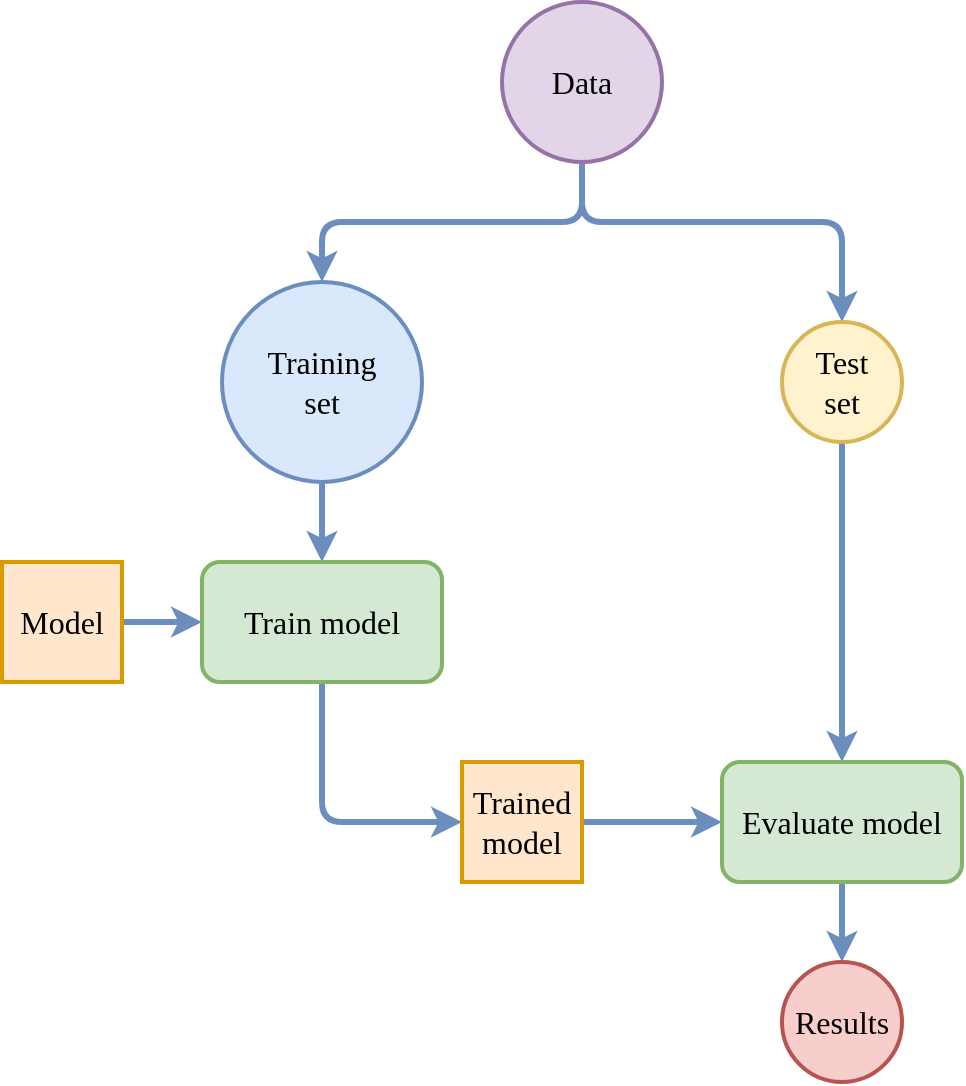 <mxfile version="20.7.4" type="device"><diagram id="0YbIfkj7IchbiII1u5Qz" name="Page-1"><mxGraphModel dx="2042" dy="1164" grid="1" gridSize="10" guides="1" tooltips="1" connect="1" arrows="1" fold="1" page="1" pageScale="1" pageWidth="1169" pageHeight="827" math="0" shadow="0"><root><mxCell id="0"/><mxCell id="1" parent="0"/><mxCell id="sjgbJMa6muoaLBl4-nny-6" style="edgeStyle=orthogonalEdgeStyle;rounded=1;orthogonalLoop=1;jettySize=auto;html=1;entryX=0.5;entryY=0;entryDx=0;entryDy=0;fontFamily=Calibri;fontSize=16;strokeWidth=3;fillColor=#dae8fc;strokeColor=#6c8ebf;" edge="1" parent="1" source="sjgbJMa6muoaLBl4-nny-1" target="sjgbJMa6muoaLBl4-nny-2"><mxGeometry relative="1" as="geometry"><Array as="points"><mxPoint x="320" y="150"/><mxPoint x="190" y="150"/></Array></mxGeometry></mxCell><mxCell id="sjgbJMa6muoaLBl4-nny-7" style="edgeStyle=orthogonalEdgeStyle;rounded=1;orthogonalLoop=1;jettySize=auto;html=1;entryX=0.5;entryY=0;entryDx=0;entryDy=0;fontFamily=Calibri;fontSize=16;fillColor=#dae8fc;strokeColor=#6c8ebf;strokeWidth=3;" edge="1" parent="1" source="sjgbJMa6muoaLBl4-nny-1" target="sjgbJMa6muoaLBl4-nny-3"><mxGeometry relative="1" as="geometry"><Array as="points"><mxPoint x="320" y="150"/><mxPoint x="450" y="150"/></Array></mxGeometry></mxCell><mxCell id="sjgbJMa6muoaLBl4-nny-1" value="Data" style="ellipse;whiteSpace=wrap;html=1;aspect=fixed;fillStyle=auto;fillColor=#e1d5e7;strokeColor=#9673a6;fontFamily=Calibri;fontSize=16;strokeWidth=2;" vertex="1" parent="1"><mxGeometry x="280" y="40" width="80" height="80" as="geometry"/></mxCell><mxCell id="sjgbJMa6muoaLBl4-nny-9" style="edgeStyle=orthogonalEdgeStyle;rounded=1;orthogonalLoop=1;jettySize=auto;html=1;entryX=0.5;entryY=0;entryDx=0;entryDy=0;strokeWidth=3;fontFamily=Calibri;fontSize=16;fillColor=#dae8fc;strokeColor=#6c8ebf;" edge="1" parent="1" source="sjgbJMa6muoaLBl4-nny-2" target="sjgbJMa6muoaLBl4-nny-4"><mxGeometry relative="1" as="geometry"/></mxCell><mxCell id="sjgbJMa6muoaLBl4-nny-2" value="Training&lt;br&gt;set" style="ellipse;whiteSpace=wrap;html=1;aspect=fixed;fillStyle=auto;fillColor=#dae8fc;strokeColor=#6c8ebf;fontFamily=Calibri;fontSize=16;strokeWidth=2;" vertex="1" parent="1"><mxGeometry x="140" y="180" width="100" height="100" as="geometry"/></mxCell><mxCell id="sjgbJMa6muoaLBl4-nny-13" style="edgeStyle=orthogonalEdgeStyle;rounded=1;orthogonalLoop=1;jettySize=auto;html=1;entryX=0.5;entryY=0;entryDx=0;entryDy=0;strokeWidth=3;fontFamily=Calibri;fontSize=16;fillColor=#dae8fc;strokeColor=#6c8ebf;" edge="1" parent="1" source="sjgbJMa6muoaLBl4-nny-3" target="sjgbJMa6muoaLBl4-nny-14"><mxGeometry relative="1" as="geometry"><Array as="points"/></mxGeometry></mxCell><mxCell id="sjgbJMa6muoaLBl4-nny-3" value="Test&lt;br&gt;set" style="ellipse;whiteSpace=wrap;html=1;aspect=fixed;fillStyle=auto;fillColor=#fff2cc;strokeColor=#d6b656;fontFamily=Calibri;fontSize=16;strokeWidth=2;" vertex="1" parent="1"><mxGeometry x="420" y="200" width="60" height="60" as="geometry"/></mxCell><mxCell id="sjgbJMa6muoaLBl4-nny-12" style="edgeStyle=orthogonalEdgeStyle;rounded=1;orthogonalLoop=1;jettySize=auto;html=1;entryX=0;entryY=0.5;entryDx=0;entryDy=0;strokeWidth=3;fontFamily=Calibri;fontSize=16;fillColor=#dae8fc;strokeColor=#6c8ebf;" edge="1" parent="1" source="sjgbJMa6muoaLBl4-nny-4" target="sjgbJMa6muoaLBl4-nny-11"><mxGeometry relative="1" as="geometry"><Array as="points"><mxPoint x="190" y="450"/></Array></mxGeometry></mxCell><mxCell id="sjgbJMa6muoaLBl4-nny-4" value="Train model" style="rounded=1;whiteSpace=wrap;html=1;fillStyle=auto;fontFamily=Calibri;fontSize=16;fillColor=#d5e8d4;strokeColor=#82b366;strokeWidth=2;" vertex="1" parent="1"><mxGeometry x="130" y="320" width="120" height="60" as="geometry"/></mxCell><mxCell id="sjgbJMa6muoaLBl4-nny-10" style="edgeStyle=orthogonalEdgeStyle;rounded=1;orthogonalLoop=1;jettySize=auto;html=1;entryX=0;entryY=0.5;entryDx=0;entryDy=0;strokeWidth=3;fontFamily=Calibri;fontSize=16;fillColor=#dae8fc;strokeColor=#6c8ebf;" edge="1" parent="1" source="sjgbJMa6muoaLBl4-nny-8" target="sjgbJMa6muoaLBl4-nny-4"><mxGeometry relative="1" as="geometry"/></mxCell><mxCell id="sjgbJMa6muoaLBl4-nny-8" value="Model" style="rounded=0;whiteSpace=wrap;html=1;fillStyle=auto;strokeWidth=2;fontFamily=Calibri;fontSize=16;fillColor=#ffe6cc;strokeColor=#d79b00;" vertex="1" parent="1"><mxGeometry x="30" y="320" width="60" height="60" as="geometry"/></mxCell><mxCell id="sjgbJMa6muoaLBl4-nny-15" style="edgeStyle=orthogonalEdgeStyle;rounded=1;orthogonalLoop=1;jettySize=auto;html=1;entryX=0;entryY=0.5;entryDx=0;entryDy=0;strokeWidth=3;fontFamily=Calibri;fontSize=16;fillColor=#dae8fc;strokeColor=#6c8ebf;" edge="1" parent="1" source="sjgbJMa6muoaLBl4-nny-11" target="sjgbJMa6muoaLBl4-nny-14"><mxGeometry relative="1" as="geometry"/></mxCell><mxCell id="sjgbJMa6muoaLBl4-nny-11" value="Trained&lt;br&gt;model" style="rounded=0;whiteSpace=wrap;html=1;fillStyle=auto;strokeWidth=2;fontFamily=Calibri;fontSize=16;fillColor=#ffe6cc;strokeColor=#d79b00;" vertex="1" parent="1"><mxGeometry x="260" y="420" width="60" height="60" as="geometry"/></mxCell><mxCell id="sjgbJMa6muoaLBl4-nny-17" style="edgeStyle=orthogonalEdgeStyle;rounded=1;orthogonalLoop=1;jettySize=auto;html=1;entryX=0.5;entryY=0;entryDx=0;entryDy=0;strokeWidth=3;fontFamily=Calibri;fontSize=16;fillColor=#dae8fc;strokeColor=#6c8ebf;" edge="1" parent="1" source="sjgbJMa6muoaLBl4-nny-14" target="sjgbJMa6muoaLBl4-nny-16"><mxGeometry relative="1" as="geometry"/></mxCell><mxCell id="sjgbJMa6muoaLBl4-nny-14" value="Evaluate model" style="rounded=1;whiteSpace=wrap;html=1;fillStyle=auto;fontFamily=Calibri;fontSize=16;fillColor=#d5e8d4;strokeColor=#82b366;strokeWidth=2;" vertex="1" parent="1"><mxGeometry x="390" y="420" width="120" height="60" as="geometry"/></mxCell><mxCell id="sjgbJMa6muoaLBl4-nny-16" value="Results" style="ellipse;whiteSpace=wrap;html=1;aspect=fixed;fillStyle=auto;fillColor=#f8cecc;strokeColor=#b85450;fontFamily=Calibri;fontSize=16;strokeWidth=2;" vertex="1" parent="1"><mxGeometry x="420" y="520" width="60" height="60" as="geometry"/></mxCell></root></mxGraphModel></diagram></mxfile>